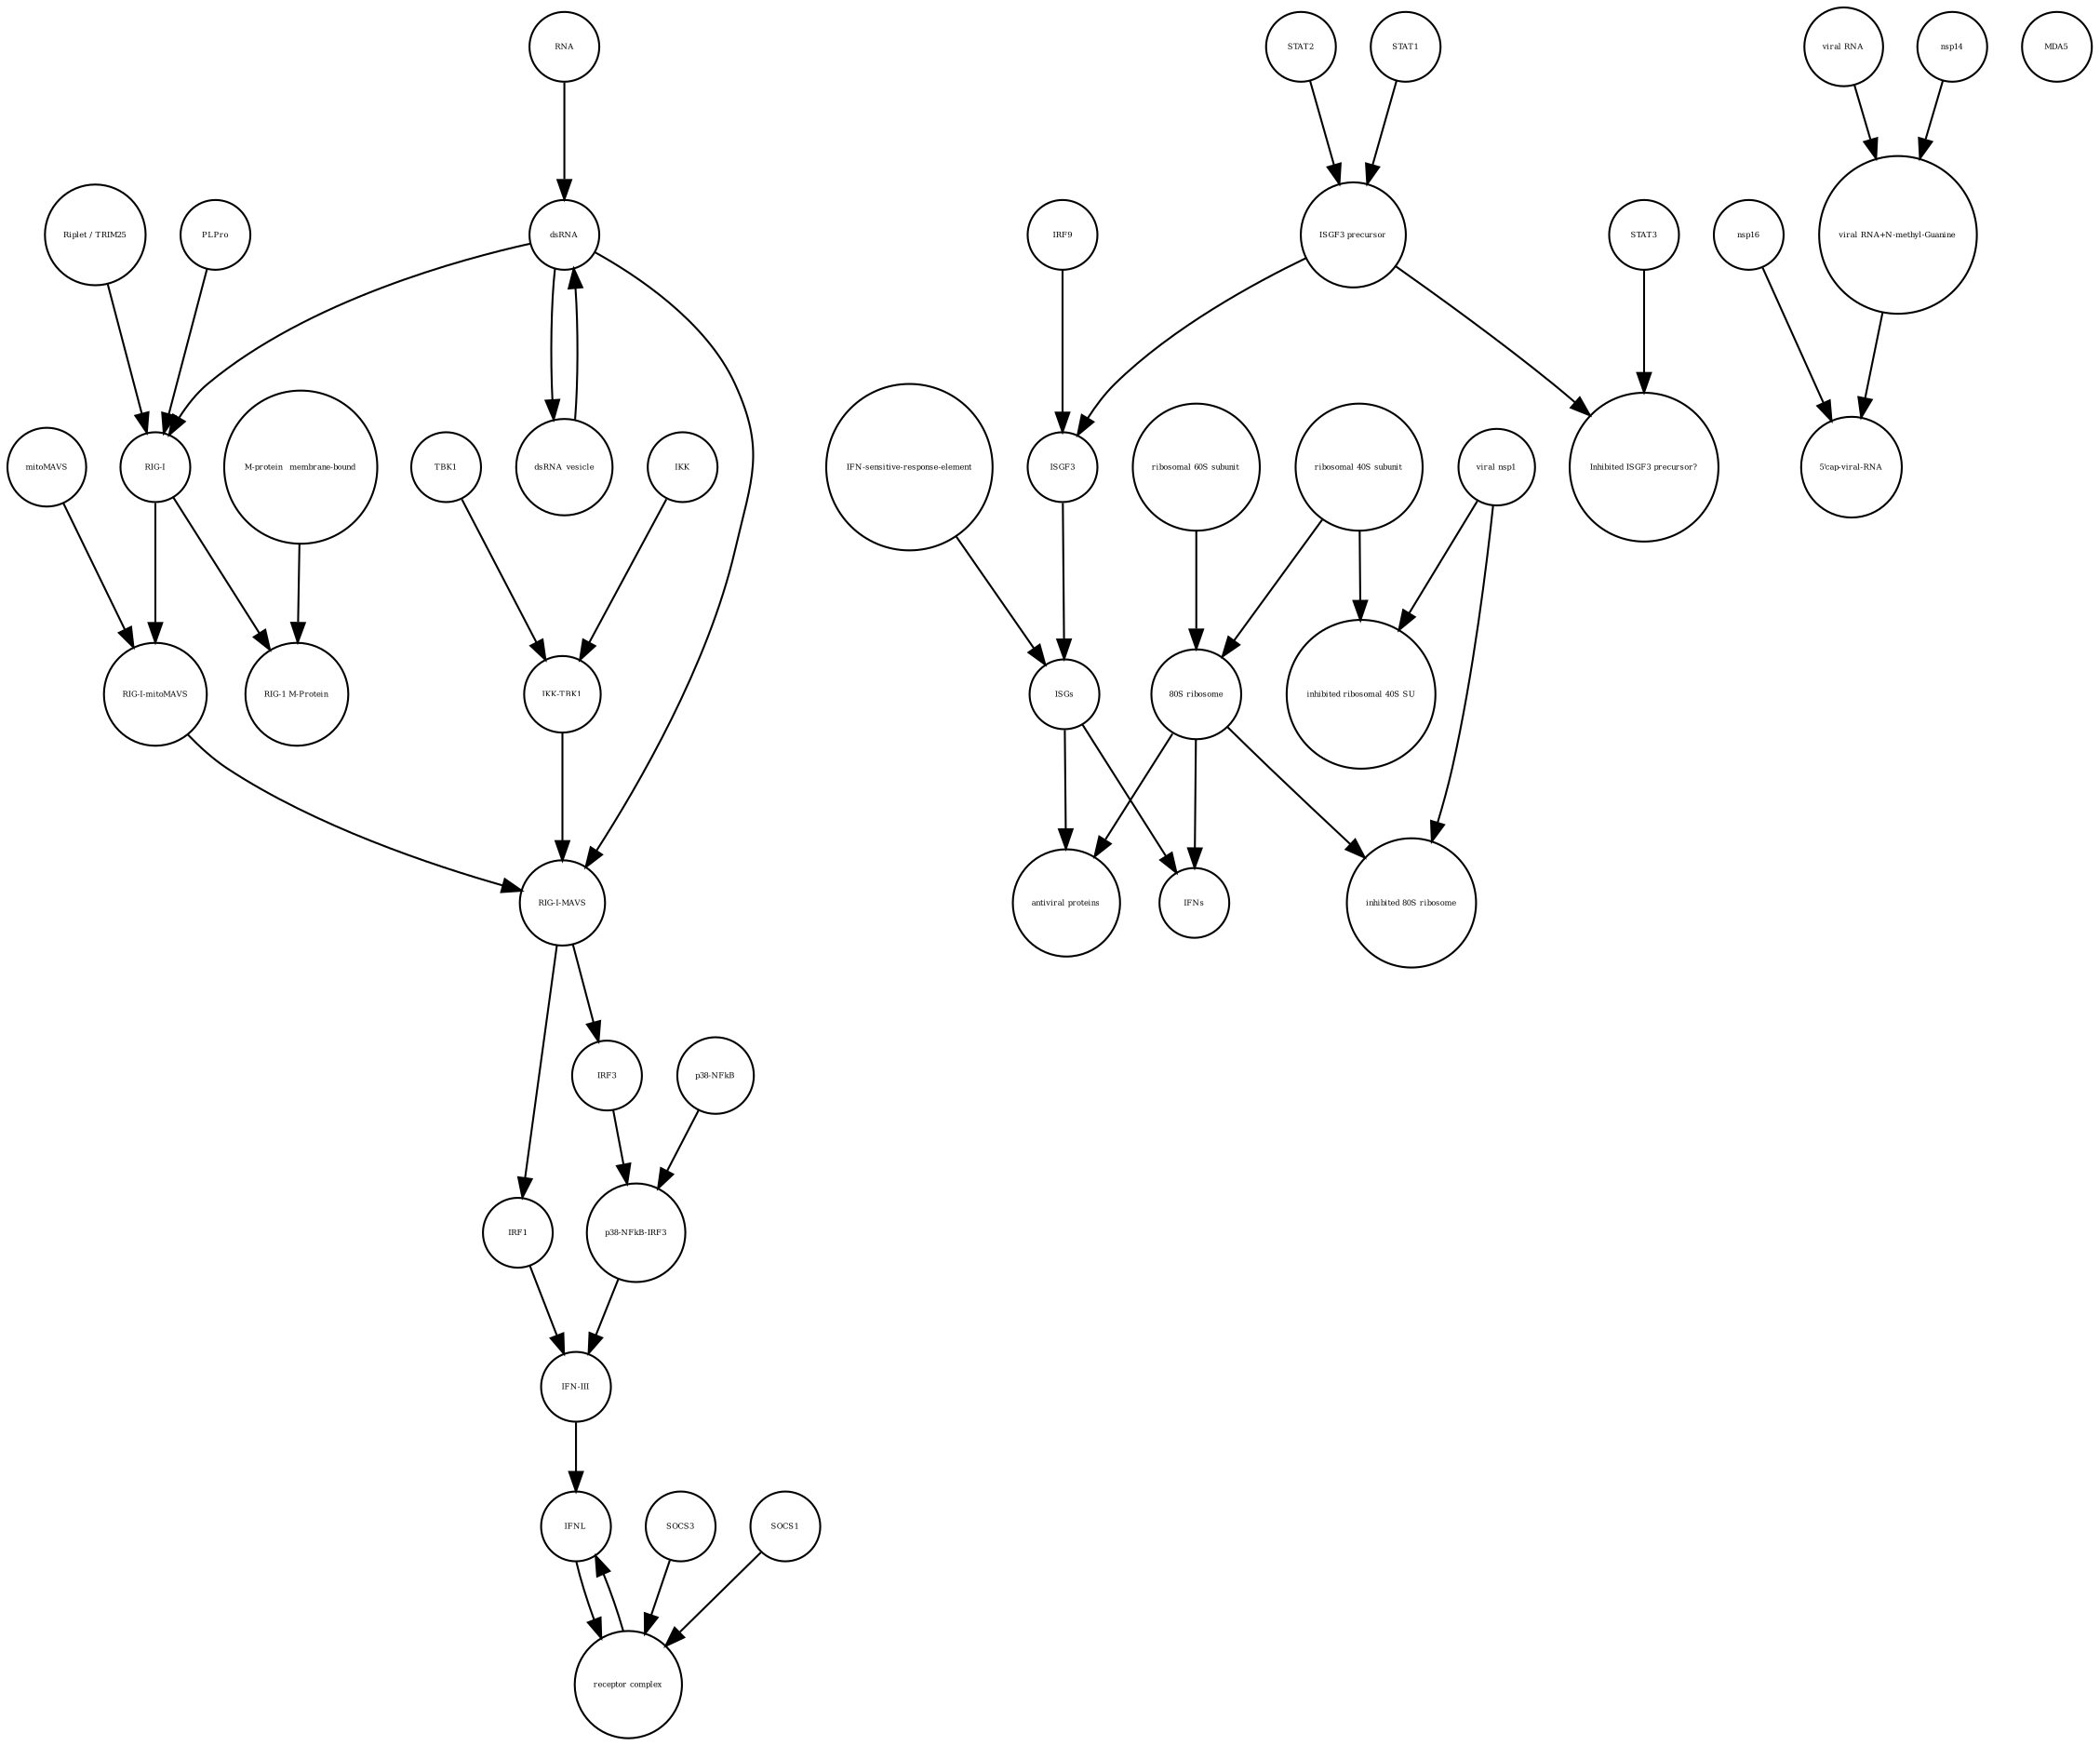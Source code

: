 strict digraph  {
TBK1 [annotation="", bipartite=0, cls=macromolecule, fontsize=4, label=TBK1, shape=circle];
"IKK-TBK1" [annotation="", bipartite=0, cls=complex, fontsize=4, label="IKK-TBK1", shape=circle];
ISGs [annotation="", bipartite=0, cls="nucleic acid feature", fontsize=4, label=ISGs, shape=circle];
nsp16 [annotation="", bipartite=0, cls=macromolecule, fontsize=4, label=nsp16, shape=circle];
STAT3 [annotation="", bipartite=0, cls=macromolecule, fontsize=4, label=STAT3, shape=circle];
mitoMAVS [annotation="", bipartite=0, cls=macromolecule, fontsize=4, label=mitoMAVS, shape=circle];
MDA5 [annotation="", bipartite=0, cls=macromolecule, fontsize=4, label=MDA5, shape=circle];
"80S ribosome" [annotation="", bipartite=0, cls=complex, fontsize=4, label="80S ribosome", shape=circle];
STAT2 [annotation="", bipartite=0, cls=macromolecule, fontsize=4, label=STAT2, shape=circle];
"Riplet / TRIM25" [annotation="", bipartite=0, cls=macromolecule, fontsize=4, label="Riplet / TRIM25", shape=circle];
SOCS3 [annotation="", bipartite=0, cls=macromolecule, fontsize=4, label=SOCS3, shape=circle];
IFNL [annotation="", bipartite=0, cls=macromolecule, fontsize=4, label=IFNL, shape=circle];
"inhibited 80S ribosome" [annotation="", bipartite=0, cls=complex, fontsize=4, label="inhibited 80S ribosome", shape=circle];
IFNs [annotation="", bipartite=0, cls=macromolecule, fontsize=4, label=IFNs, shape=circle];
"Inhibited ISGF3 precursor?" [annotation="", bipartite=0, cls=complex, fontsize=4, label="Inhibited ISGF3 precursor?", shape=circle];
"M-protein_ membrane-bound" [annotation="", bipartite=0, cls=macromolecule, fontsize=4, label="M-protein_ membrane-bound", shape=circle];
"ribosomal 60S subunit" [annotation="", bipartite=0, cls=complex, fontsize=4, label="ribosomal 60S subunit", shape=circle];
"IFN-III" [annotation="", bipartite=0, cls=macromolecule, fontsize=4, label="IFN-III", shape=circle];
SOCS1 [annotation="", bipartite=0, cls=macromolecule, fontsize=4, label=SOCS1, shape=circle];
"5'cap-viral-RNA" [annotation="", bipartite=0, cls="nucleic acid feature", fontsize=4, label="5'cap-viral-RNA", shape=circle];
RNA [annotation="", bipartite=0, cls="nucleic acid feature", fontsize=4, label=RNA, shape=circle];
"viral RNA" [annotation="", bipartite=0, cls="nucleic acid feature", fontsize=4, label="viral RNA", shape=circle];
"RIG-I-mitoMAVS" [annotation="", bipartite=0, cls=complex, fontsize=4, label="RIG-I-mitoMAVS", shape=circle];
"ISGF3 precursor" [annotation="", bipartite=0, cls=complex, fontsize=4, label="ISGF3 precursor", shape=circle];
"RIG-I-MAVS" [annotation="", bipartite=0, cls=complex, fontsize=4, label="RIG-I-MAVS", shape=circle];
"p38-NFkB" [annotation="", bipartite=0, cls=complex, fontsize=4, label="p38-NFkB", shape=circle];
IKK [annotation="", bipartite=0, cls=macromolecule, fontsize=4, label=IKK, shape=circle];
STAT1 [annotation="", bipartite=0, cls=macromolecule, fontsize=4, label=STAT1, shape=circle];
"viral RNA+N-methyl-Guanine" [annotation="", bipartite=0, cls="nucleic acid feature", fontsize=4, label="viral RNA+N-methyl-Guanine", shape=circle];
"receptor complex" [annotation="", bipartite=0, cls=complex, fontsize=4, label="receptor complex", shape=circle];
"p38-NFkB-IRF3" [annotation="", bipartite=0, cls=complex, fontsize=4, label="p38-NFkB-IRF3", shape=circle];
nsp14 [annotation="", bipartite=0, cls=macromolecule, fontsize=4, label=nsp14, shape=circle];
"IFN-sensitive-response-element" [annotation="", bipartite=0, cls="nucleic acid feature", fontsize=4, label="IFN-sensitive-response-element", shape=circle];
IRF1 [annotation="", bipartite=0, cls=macromolecule, fontsize=4, label=IRF1, shape=circle];
"RIG-1 M-Protein" [annotation="", bipartite=0, cls=complex, fontsize=4, label="RIG-1 M-Protein", shape=circle];
"ribosomal 40S subunit" [annotation="", bipartite=0, cls=complex, fontsize=4, label="ribosomal 40S subunit", shape=circle];
dsRNA [annotation="", bipartite=0, cls="nucleic acid feature", fontsize=4, label=dsRNA, shape=circle];
IRF9 [annotation="", bipartite=0, cls=macromolecule, fontsize=4, label=IRF9, shape=circle];
"RIG-I" [annotation="", bipartite=0, cls=macromolecule, fontsize=4, label="RIG-I", shape=circle];
dsRNA_vesicle [annotation="", bipartite=0, cls="nucleic acid feature", fontsize=4, label=dsRNA_vesicle, shape=circle];
"viral nsp1" [annotation="", bipartite=0, cls=macromolecule, fontsize=4, label="viral nsp1", shape=circle];
"antiviral proteins" [annotation="", bipartite=0, cls=macromolecule, fontsize=4, label="antiviral proteins", shape=circle];
PLPro [annotation="", bipartite=0, cls=macromolecule, fontsize=4, label=PLPro, shape=circle];
IRF3 [annotation="", bipartite=0, cls=macromolecule, fontsize=4, label=IRF3, shape=circle];
ISGF3 [annotation="", bipartite=0, cls=complex, fontsize=4, label=ISGF3, shape=circle];
"inhibited ribosomal 40S SU" [annotation="urn_miriam_doi_10.1101%2F2020.05.18.102467", bipartite=0, cls=complex, fontsize=4, label="inhibited ribosomal 40S SU", shape=circle];
TBK1 -> "IKK-TBK1"  [annotation="", interaction_type=production];
"IKK-TBK1" -> "RIG-I-MAVS"  [annotation="", interaction_type=production];
ISGs -> "antiviral proteins"  [annotation="", interaction_type=production];
ISGs -> IFNs  [annotation="", interaction_type=production];
nsp16 -> "5'cap-viral-RNA"  [annotation="urn_miriam_doi_10.1016%2Fj.chom.2020.05.008", interaction_type=catalysis];
STAT3 -> "Inhibited ISGF3 precursor?"  [annotation="", interaction_type=production];
mitoMAVS -> "RIG-I-mitoMAVS"  [annotation="", interaction_type=production];
"80S ribosome" -> "antiviral proteins"  [annotation="", interaction_type=catalysis];
"80S ribosome" -> "inhibited 80S ribosome"  [annotation="", interaction_type=production];
"80S ribosome" -> IFNs  [annotation="", interaction_type=catalysis];
STAT2 -> "ISGF3 precursor"  [annotation="", interaction_type=production];
"Riplet / TRIM25" -> "RIG-I"  [annotation="", interaction_type=catalysis];
SOCS3 -> "receptor complex"  [annotation="", interaction_type=production];
IFNL -> "receptor complex"  [annotation="", interaction_type=stimulation];
"M-protein_ membrane-bound" -> "RIG-1 M-Protein"  [annotation="", interaction_type=production];
"ribosomal 60S subunit" -> "80S ribosome"  [annotation="", interaction_type=production];
"IFN-III" -> IFNL  [annotation="", interaction_type=production];
SOCS1 -> "receptor complex"  [annotation="", interaction_type=production];
RNA -> dsRNA  [annotation="", interaction_type=production];
"viral RNA" -> "viral RNA+N-methyl-Guanine"  [annotation="", interaction_type=production];
"RIG-I-mitoMAVS" -> "RIG-I-MAVS"  [annotation="", interaction_type=production];
"ISGF3 precursor" -> "Inhibited ISGF3 precursor?"  [annotation="", interaction_type=production];
"ISGF3 precursor" -> ISGF3  [annotation="", interaction_type=production];
"RIG-I-MAVS" -> IRF1  [annotation="", interaction_type=catalysis];
"RIG-I-MAVS" -> IRF3  [annotation="", interaction_type=stimulation];
"p38-NFkB" -> "p38-NFkB-IRF3"  [annotation="", interaction_type=production];
IKK -> "IKK-TBK1"  [annotation="", interaction_type=production];
STAT1 -> "ISGF3 precursor"  [annotation="", interaction_type=production];
"viral RNA+N-methyl-Guanine" -> "5'cap-viral-RNA"  [annotation="", interaction_type=production];
"receptor complex" -> IFNL  [annotation="", interaction_type=production];
"p38-NFkB-IRF3" -> "IFN-III"  [annotation="", interaction_type=stimulation];
nsp14 -> "viral RNA+N-methyl-Guanine"  [annotation="", interaction_type=catalysis];
"IFN-sensitive-response-element" -> ISGs  [annotation="", interaction_type=production];
IRF1 -> "IFN-III"  [annotation="", interaction_type=stimulation];
"ribosomal 40S subunit" -> "inhibited ribosomal 40S SU"  [annotation="", interaction_type=production];
"ribosomal 40S subunit" -> "80S ribosome"  [annotation="", interaction_type=production];
dsRNA -> "RIG-I"  [annotation="", interaction_type="necessary stimulation"];
dsRNA -> "RIG-I-MAVS"  [annotation="", interaction_type="necessary stimulation"];
dsRNA -> dsRNA_vesicle  [annotation="", interaction_type=production];
IRF9 -> ISGF3  [annotation="", interaction_type=production];
"RIG-I" -> "RIG-I-mitoMAVS"  [annotation="", interaction_type=production];
"RIG-I" -> "RIG-1 M-Protein"  [annotation="", interaction_type=production];
dsRNA_vesicle -> dsRNA  [annotation="", interaction_type=production];
"viral nsp1" -> "inhibited ribosomal 40S SU"  [annotation="", interaction_type=production];
"viral nsp1" -> "inhibited 80S ribosome"  [annotation="", interaction_type=production];
PLPro -> "RIG-I"  [annotation="", interaction_type=catalysis];
IRF3 -> "p38-NFkB-IRF3"  [annotation="", interaction_type=production];
ISGF3 -> ISGs  [annotation="", interaction_type="necessary stimulation"];
}
